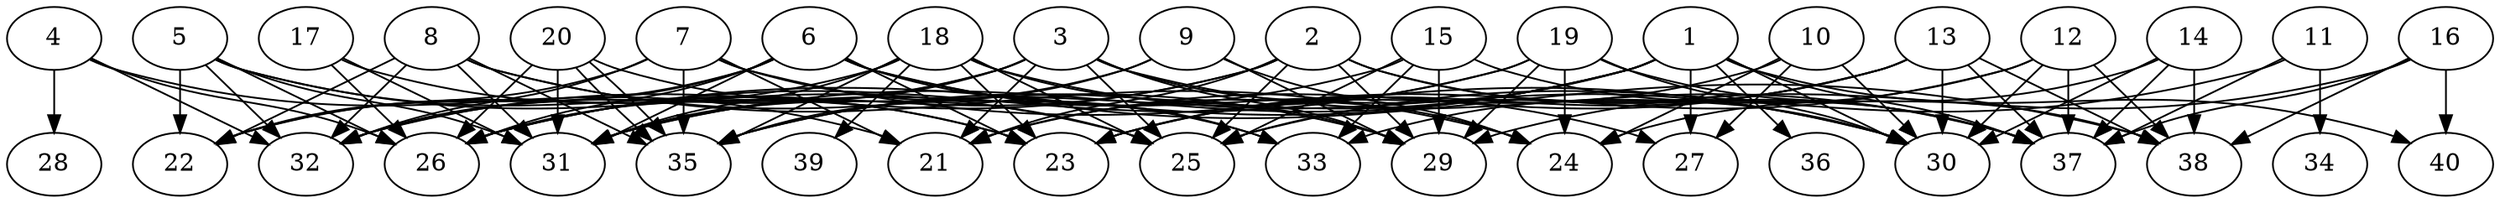 // DAG automatically generated by daggen at Thu Oct  3 14:06:48 2019
// ./daggen --dot -n 40 --ccr 0.4 --fat 0.9 --regular 0.5 --density 0.5 --mindata 5242880 --maxdata 52428800 
digraph G {
  1 [size="101207040", alpha="0.04", expect_size="40482816"] 
  1 -> 21 [size ="40482816"]
  1 -> 26 [size ="40482816"]
  1 -> 27 [size ="40482816"]
  1 -> 30 [size ="40482816"]
  1 -> 31 [size ="40482816"]
  1 -> 35 [size ="40482816"]
  1 -> 36 [size ="40482816"]
  1 -> 37 [size ="40482816"]
  1 -> 40 [size ="40482816"]
  2 [size="58316800", alpha="0.07", expect_size="23326720"] 
  2 -> 21 [size ="23326720"]
  2 -> 25 [size ="23326720"]
  2 -> 26 [size ="23326720"]
  2 -> 29 [size ="23326720"]
  2 -> 30 [size ="23326720"]
  2 -> 32 [size ="23326720"]
  2 -> 37 [size ="23326720"]
  3 [size="123328000", alpha="0.07", expect_size="49331200"] 
  3 -> 21 [size ="49331200"]
  3 -> 24 [size ="49331200"]
  3 -> 25 [size ="49331200"]
  3 -> 26 [size ="49331200"]
  3 -> 29 [size ="49331200"]
  3 -> 31 [size ="49331200"]
  3 -> 32 [size ="49331200"]
  3 -> 37 [size ="49331200"]
  4 [size="51210240", alpha="0.03", expect_size="20484096"] 
  4 -> 21 [size ="20484096"]
  4 -> 26 [size ="20484096"]
  4 -> 28 [size ="20484096"]
  4 -> 32 [size ="20484096"]
  5 [size="58536960", alpha="0.19", expect_size="23414784"] 
  5 -> 22 [size ="23414784"]
  5 -> 23 [size ="23414784"]
  5 -> 25 [size ="23414784"]
  5 -> 26 [size ="23414784"]
  5 -> 31 [size ="23414784"]
  5 -> 32 [size ="23414784"]
  6 [size="77806080", alpha="0.17", expect_size="31122432"] 
  6 -> 22 [size ="31122432"]
  6 -> 23 [size ="31122432"]
  6 -> 26 [size ="31122432"]
  6 -> 27 [size ="31122432"]
  6 -> 31 [size ="31122432"]
  6 -> 32 [size ="31122432"]
  6 -> 33 [size ="31122432"]
  6 -> 38 [size ="31122432"]
  7 [size="105574400", alpha="0.05", expect_size="42229760"] 
  7 -> 21 [size ="42229760"]
  7 -> 22 [size ="42229760"]
  7 -> 30 [size ="42229760"]
  7 -> 32 [size ="42229760"]
  7 -> 33 [size ="42229760"]
  7 -> 35 [size ="42229760"]
  8 [size="125580800", alpha="0.06", expect_size="50232320"] 
  8 -> 22 [size ="50232320"]
  8 -> 24 [size ="50232320"]
  8 -> 29 [size ="50232320"]
  8 -> 31 [size ="50232320"]
  8 -> 32 [size ="50232320"]
  8 -> 35 [size ="50232320"]
  9 [size="99023360", alpha="0.01", expect_size="39609344"] 
  9 -> 24 [size ="39609344"]
  9 -> 29 [size ="39609344"]
  9 -> 31 [size ="39609344"]
  9 -> 35 [size ="39609344"]
  10 [size="79974400", alpha="0.06", expect_size="31989760"] 
  10 -> 23 [size ="31989760"]
  10 -> 24 [size ="31989760"]
  10 -> 27 [size ="31989760"]
  10 -> 30 [size ="31989760"]
  11 [size="114088960", alpha="0.10", expect_size="45635584"] 
  11 -> 25 [size ="45635584"]
  11 -> 34 [size ="45635584"]
  11 -> 37 [size ="45635584"]
  12 [size="17198080", alpha="0.03", expect_size="6879232"] 
  12 -> 23 [size ="6879232"]
  12 -> 30 [size ="6879232"]
  12 -> 33 [size ="6879232"]
  12 -> 37 [size ="6879232"]
  12 -> 38 [size ="6879232"]
  13 [size="58112000", alpha="0.05", expect_size="23244800"] 
  13 -> 21 [size ="23244800"]
  13 -> 23 [size ="23244800"]
  13 -> 25 [size ="23244800"]
  13 -> 30 [size ="23244800"]
  13 -> 37 [size ="23244800"]
  13 -> 38 [size ="23244800"]
  14 [size="97722880", alpha="0.14", expect_size="39089152"] 
  14 -> 24 [size ="39089152"]
  14 -> 30 [size ="39089152"]
  14 -> 37 [size ="39089152"]
  14 -> 38 [size ="39089152"]
  15 [size="114316800", alpha="0.15", expect_size="45726720"] 
  15 -> 25 [size ="45726720"]
  15 -> 29 [size ="45726720"]
  15 -> 31 [size ="45726720"]
  15 -> 33 [size ="45726720"]
  15 -> 37 [size ="45726720"]
  16 [size="111150080", alpha="0.11", expect_size="44460032"] 
  16 -> 29 [size ="44460032"]
  16 -> 37 [size ="44460032"]
  16 -> 38 [size ="44460032"]
  16 -> 40 [size ="44460032"]
  17 [size="93027840", alpha="0.06", expect_size="37211136"] 
  17 -> 23 [size ="37211136"]
  17 -> 26 [size ="37211136"]
  17 -> 31 [size ="37211136"]
  18 [size="122014720", alpha="0.13", expect_size="48805888"] 
  18 -> 22 [size ="48805888"]
  18 -> 23 [size ="48805888"]
  18 -> 25 [size ="48805888"]
  18 -> 29 [size ="48805888"]
  18 -> 30 [size ="48805888"]
  18 -> 31 [size ="48805888"]
  18 -> 35 [size ="48805888"]
  18 -> 39 [size ="48805888"]
  19 [size="40424960", alpha="0.02", expect_size="16169984"] 
  19 -> 24 [size ="16169984"]
  19 -> 26 [size ="16169984"]
  19 -> 29 [size ="16169984"]
  19 -> 30 [size ="16169984"]
  19 -> 35 [size ="16169984"]
  19 -> 38 [size ="16169984"]
  20 [size="45931520", alpha="0.10", expect_size="18372608"] 
  20 -> 25 [size ="18372608"]
  20 -> 26 [size ="18372608"]
  20 -> 31 [size ="18372608"]
  20 -> 35 [size ="18372608"]
  20 -> 35 [size ="18372608"]
  21 [size="79966720", alpha="0.13", expect_size="31986688"] 
  22 [size="21248000", alpha="0.04", expect_size="8499200"] 
  23 [size="41684480", alpha="0.13", expect_size="16673792"] 
  24 [size="72965120", alpha="0.09", expect_size="29186048"] 
  25 [size="36308480", alpha="0.13", expect_size="14523392"] 
  26 [size="125877760", alpha="0.07", expect_size="50351104"] 
  27 [size="72949760", alpha="0.18", expect_size="29179904"] 
  28 [size="110302720", alpha="0.07", expect_size="44121088"] 
  29 [size="69888000", alpha="0.11", expect_size="27955200"] 
  30 [size="82557440", alpha="0.06", expect_size="33022976"] 
  31 [size="25067520", alpha="0.18", expect_size="10027008"] 
  32 [size="103480320", alpha="0.11", expect_size="41392128"] 
  33 [size="127080960", alpha="0.12", expect_size="50832384"] 
  34 [size="88125440", alpha="0.07", expect_size="35250176"] 
  35 [size="24716800", alpha="0.19", expect_size="9886720"] 
  36 [size="100254720", alpha="0.08", expect_size="40101888"] 
  37 [size="25546240", alpha="0.10", expect_size="10218496"] 
  38 [size="128985600", alpha="0.11", expect_size="51594240"] 
  39 [size="51194880", alpha="0.16", expect_size="20477952"] 
  40 [size="114014720", alpha="0.07", expect_size="45605888"] 
}
